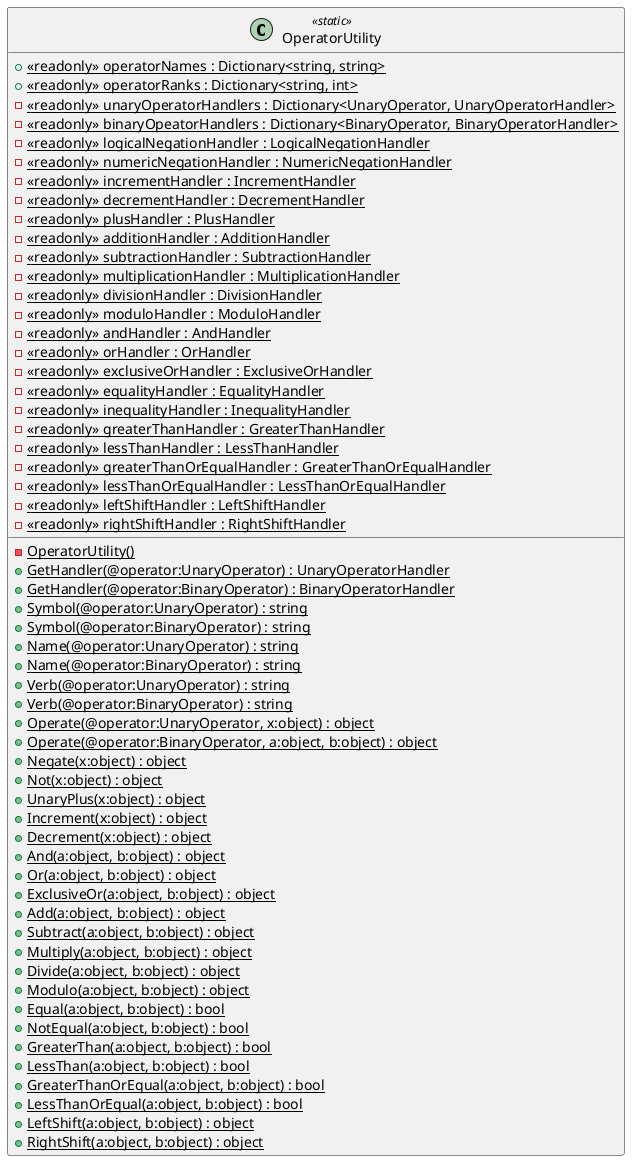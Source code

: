 @startuml
class OperatorUtility <<static>> {
    {static} - OperatorUtility()
    + {static} <<readonly>> operatorNames : Dictionary<string, string>
    + {static} <<readonly>> operatorRanks : Dictionary<string, int>
    - {static} <<readonly>> unaryOperatorHandlers : Dictionary<UnaryOperator, UnaryOperatorHandler>
    - {static} <<readonly>> binaryOpeatorHandlers : Dictionary<BinaryOperator, BinaryOperatorHandler>
    - {static} <<readonly>> logicalNegationHandler : LogicalNegationHandler
    - {static} <<readonly>> numericNegationHandler : NumericNegationHandler
    - {static} <<readonly>> incrementHandler : IncrementHandler
    - {static} <<readonly>> decrementHandler : DecrementHandler
    - {static} <<readonly>> plusHandler : PlusHandler
    - {static} <<readonly>> additionHandler : AdditionHandler
    - {static} <<readonly>> subtractionHandler : SubtractionHandler
    - {static} <<readonly>> multiplicationHandler : MultiplicationHandler
    - {static} <<readonly>> divisionHandler : DivisionHandler
    - {static} <<readonly>> moduloHandler : ModuloHandler
    - {static} <<readonly>> andHandler : AndHandler
    - {static} <<readonly>> orHandler : OrHandler
    - {static} <<readonly>> exclusiveOrHandler : ExclusiveOrHandler
    - {static} <<readonly>> equalityHandler : EqualityHandler
    - {static} <<readonly>> inequalityHandler : InequalityHandler
    - {static} <<readonly>> greaterThanHandler : GreaterThanHandler
    - {static} <<readonly>> lessThanHandler : LessThanHandler
    - {static} <<readonly>> greaterThanOrEqualHandler : GreaterThanOrEqualHandler
    - {static} <<readonly>> lessThanOrEqualHandler : LessThanOrEqualHandler
    - {static} <<readonly>> leftShiftHandler : LeftShiftHandler
    - {static} <<readonly>> rightShiftHandler : RightShiftHandler
    + {static} GetHandler(@operator:UnaryOperator) : UnaryOperatorHandler
    + {static} GetHandler(@operator:BinaryOperator) : BinaryOperatorHandler
    + {static} Symbol(@operator:UnaryOperator) : string
    + {static} Symbol(@operator:BinaryOperator) : string
    + {static} Name(@operator:UnaryOperator) : string
    + {static} Name(@operator:BinaryOperator) : string
    + {static} Verb(@operator:UnaryOperator) : string
    + {static} Verb(@operator:BinaryOperator) : string
    + {static} Operate(@operator:UnaryOperator, x:object) : object
    + {static} Operate(@operator:BinaryOperator, a:object, b:object) : object
    + {static} Negate(x:object) : object
    + {static} Not(x:object) : object
    + {static} UnaryPlus(x:object) : object
    + {static} Increment(x:object) : object
    + {static} Decrement(x:object) : object
    + {static} And(a:object, b:object) : object
    + {static} Or(a:object, b:object) : object
    + {static} ExclusiveOr(a:object, b:object) : object
    + {static} Add(a:object, b:object) : object
    + {static} Subtract(a:object, b:object) : object
    + {static} Multiply(a:object, b:object) : object
    + {static} Divide(a:object, b:object) : object
    + {static} Modulo(a:object, b:object) : object
    + {static} Equal(a:object, b:object) : bool
    + {static} NotEqual(a:object, b:object) : bool
    + {static} GreaterThan(a:object, b:object) : bool
    + {static} LessThan(a:object, b:object) : bool
    + {static} GreaterThanOrEqual(a:object, b:object) : bool
    + {static} LessThanOrEqual(a:object, b:object) : bool
    + {static} LeftShift(a:object, b:object) : object
    + {static} RightShift(a:object, b:object) : object
}
@enduml
